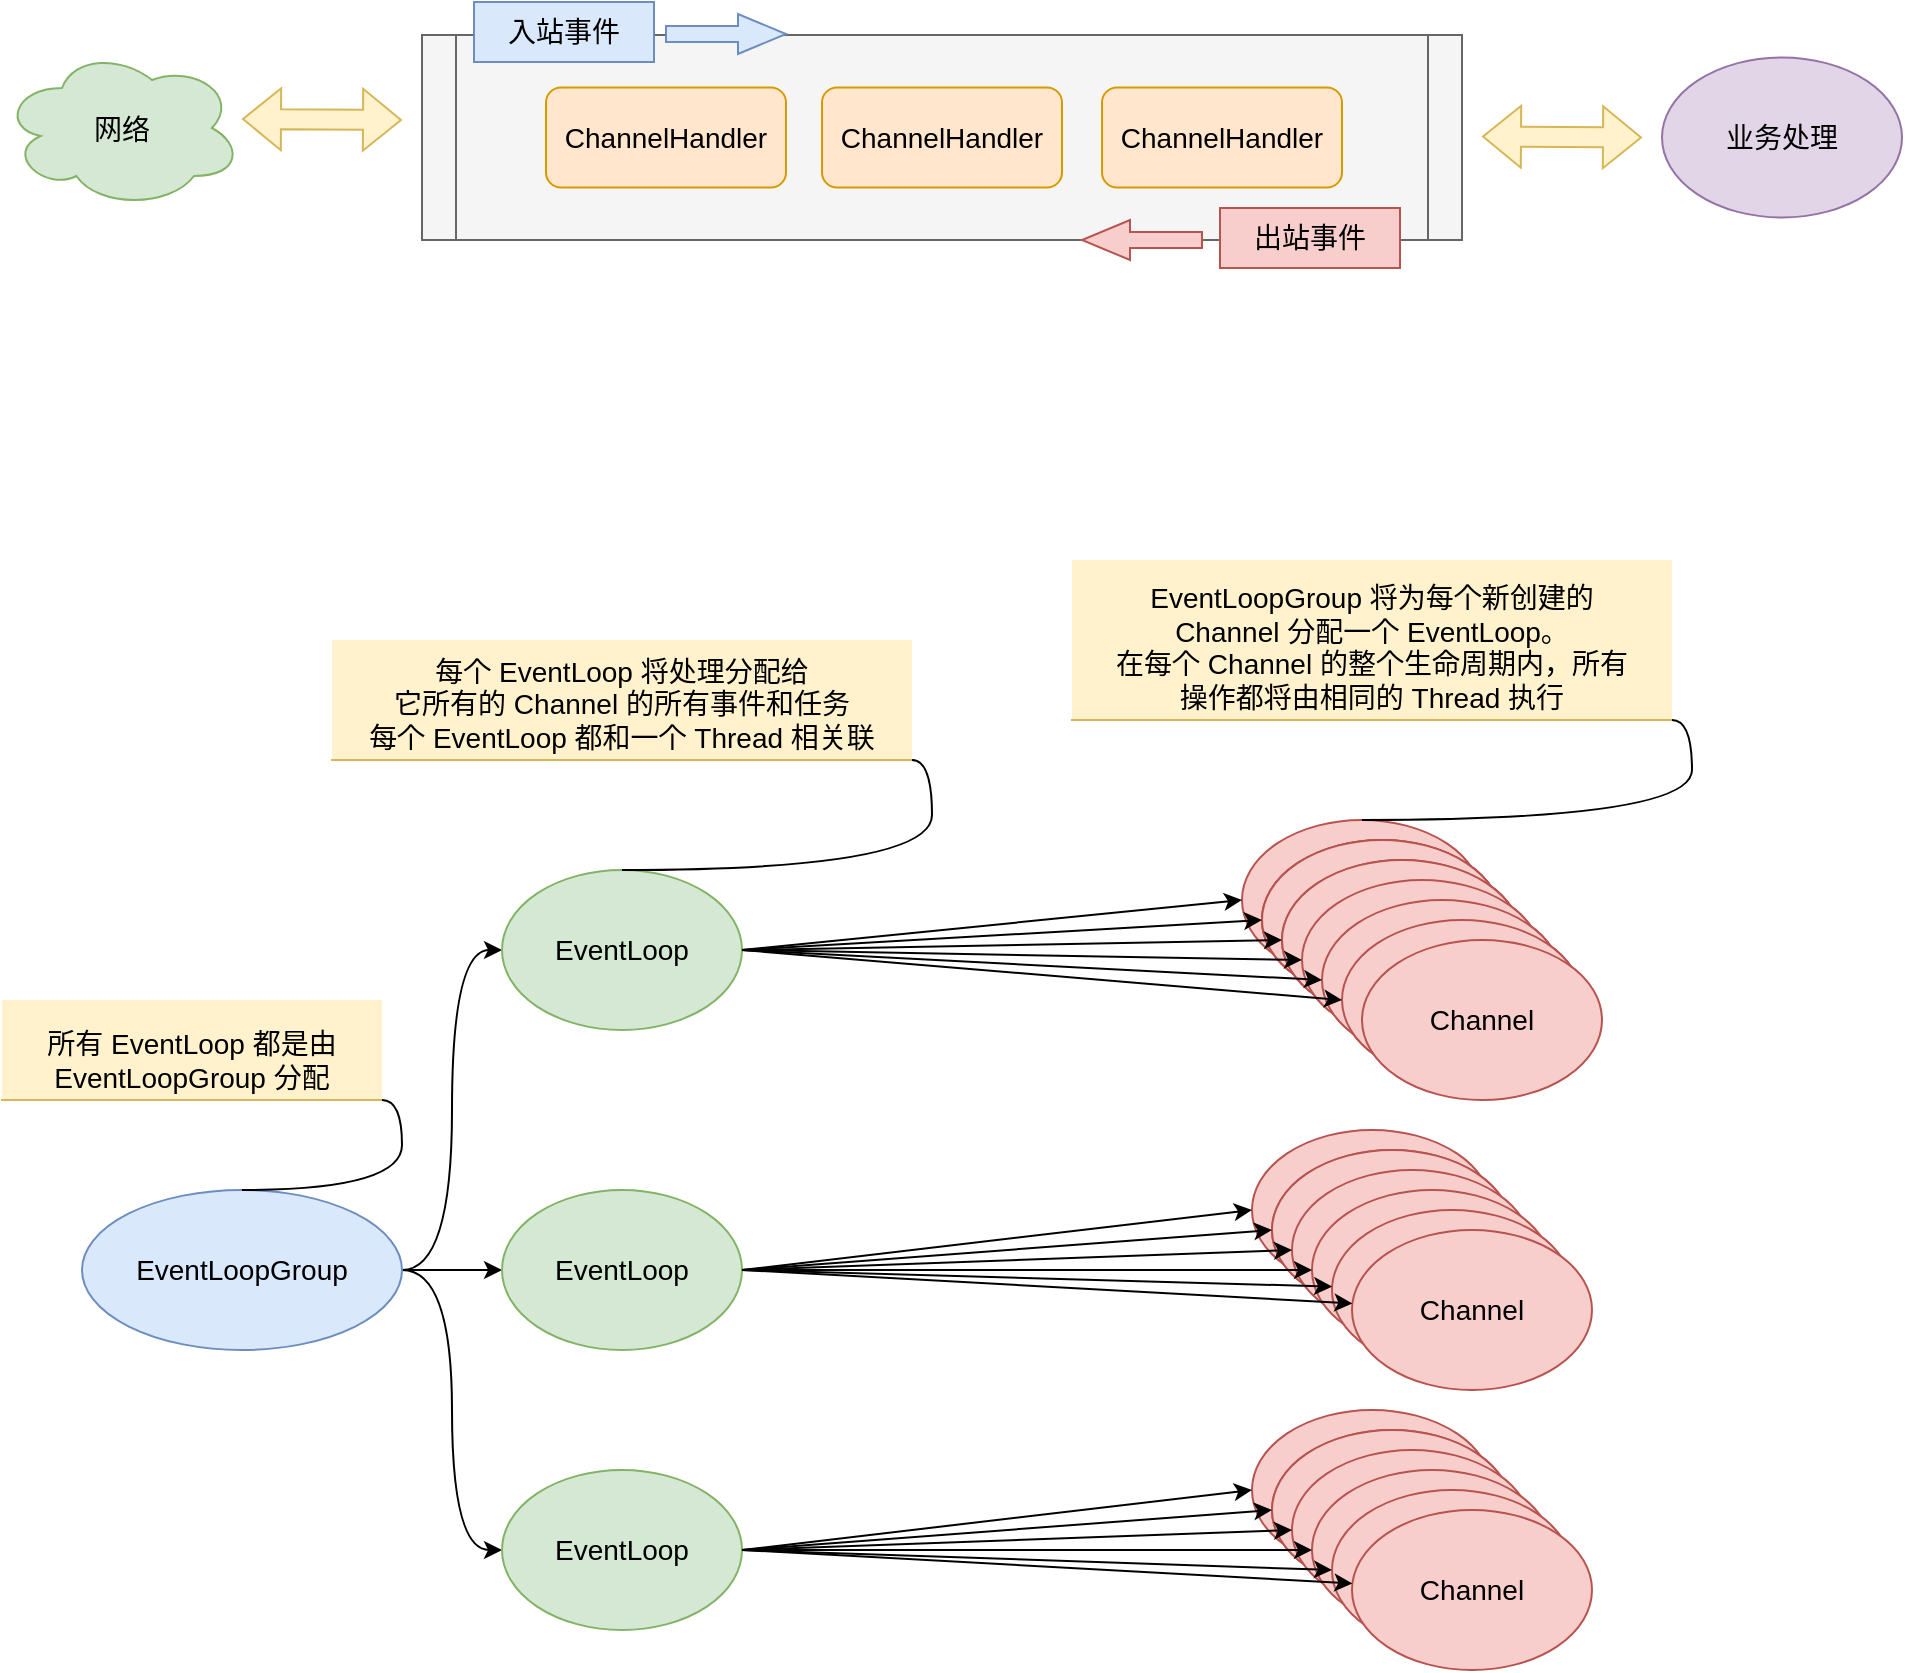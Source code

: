 <mxfile version="20.0.4" type="github">
  <diagram id="XtA5CVKRbKR5JpBeC0xR" name="Page-1">
    <mxGraphModel dx="1186" dy="738" grid="1" gridSize="10" guides="1" tooltips="1" connect="1" arrows="1" fold="1" page="1" pageScale="1" pageWidth="827" pageHeight="1169" math="0" shadow="0">
      <root>
        <mxCell id="0" />
        <mxCell id="1" parent="0" />
        <mxCell id="eONeHwgocARIAwds69jC-1" value="&lt;font style=&quot;font-size: 14px;&quot; color=&quot;#000000&quot;&gt;网络&lt;/font&gt;" style="ellipse;shape=cloud;whiteSpace=wrap;html=1;fontSize=16;fillColor=#d5e8d4;strokeColor=#82b366;" vertex="1" parent="1">
          <mxGeometry x="50" y="154" width="120" height="80" as="geometry" />
        </mxCell>
        <mxCell id="eONeHwgocARIAwds69jC-2" value="" style="shape=process;whiteSpace=wrap;html=1;backgroundOutline=1;fontSize=14;size=0.033;fillColor=#f5f5f5;strokeColor=#666666;fontColor=#333333;" vertex="1" parent="1">
          <mxGeometry x="260" y="147.5" width="520" height="102.5" as="geometry" />
        </mxCell>
        <mxCell id="eONeHwgocARIAwds69jC-4" value="" style="shape=flexArrow;endArrow=classic;startArrow=classic;html=1;rounded=0;fontSize=14;fontColor=#000000;fillColor=#fff2cc;strokeColor=#d6b656;" edge="1" parent="1">
          <mxGeometry width="100" height="100" relative="1" as="geometry">
            <mxPoint x="170" y="189.5" as="sourcePoint" />
            <mxPoint x="250" y="190" as="targetPoint" />
            <Array as="points" />
          </mxGeometry>
        </mxCell>
        <mxCell id="eONeHwgocARIAwds69jC-5" value="ChannelHandler" style="rounded=1;whiteSpace=wrap;html=1;fontSize=14;fillColor=#ffe6cc;strokeColor=#d79b00;" vertex="1" parent="1">
          <mxGeometry x="600" y="173.75" width="120" height="50" as="geometry" />
        </mxCell>
        <mxCell id="eONeHwgocARIAwds69jC-6" value="ChannelHandler" style="rounded=1;whiteSpace=wrap;html=1;fontSize=14;fillColor=#ffe6cc;strokeColor=#d79b00;" vertex="1" parent="1">
          <mxGeometry x="322" y="173.75" width="120" height="50" as="geometry" />
        </mxCell>
        <mxCell id="eONeHwgocARIAwds69jC-7" value="ChannelHandler" style="rounded=1;whiteSpace=wrap;html=1;fontSize=14;fillColor=#ffe6cc;strokeColor=#d79b00;" vertex="1" parent="1">
          <mxGeometry x="460" y="173.75" width="120" height="50" as="geometry" />
        </mxCell>
        <mxCell id="eONeHwgocARIAwds69jC-9" value="入站事件" style="rounded=0;whiteSpace=wrap;html=1;fontSize=14;fillColor=#dae8fc;strokeColor=#6c8ebf;" vertex="1" parent="1">
          <mxGeometry x="286" y="131" width="90" height="30" as="geometry" />
        </mxCell>
        <mxCell id="eONeHwgocARIAwds69jC-10" value="" style="shape=singleArrow;whiteSpace=wrap;html=1;arrowWidth=0.4;arrowSize=0.4;fontSize=14;rounded=0;fillColor=#dae8fc;strokeColor=#6c8ebf;" vertex="1" parent="1">
          <mxGeometry x="382" y="137" width="60" height="20" as="geometry" />
        </mxCell>
        <mxCell id="eONeHwgocARIAwds69jC-12" value="出站事件" style="rounded=0;whiteSpace=wrap;html=1;fontSize=14;fillColor=#f8cecc;strokeColor=#b85450;" vertex="1" parent="1">
          <mxGeometry x="659" y="234" width="90" height="30" as="geometry" />
        </mxCell>
        <mxCell id="eONeHwgocARIAwds69jC-13" value="" style="shape=singleArrow;whiteSpace=wrap;html=1;arrowWidth=0.4;arrowSize=0.4;fontSize=14;rounded=0;fillColor=#f8cecc;strokeColor=#b85450;rotation=-180;" vertex="1" parent="1">
          <mxGeometry x="590" y="240" width="60" height="20" as="geometry" />
        </mxCell>
        <mxCell id="eONeHwgocARIAwds69jC-14" value="" style="shape=flexArrow;endArrow=classic;startArrow=classic;html=1;rounded=0;fontSize=14;fontColor=#000000;fillColor=#fff2cc;strokeColor=#d6b656;" edge="1" parent="1">
          <mxGeometry width="100" height="100" relative="1" as="geometry">
            <mxPoint x="790" y="198.25" as="sourcePoint" />
            <mxPoint x="870" y="198.75" as="targetPoint" />
            <Array as="points" />
          </mxGeometry>
        </mxCell>
        <mxCell id="eONeHwgocARIAwds69jC-15" value="业务处理" style="ellipse;whiteSpace=wrap;html=1;fontSize=14;fillColor=#e1d5e7;strokeColor=#9673a6;" vertex="1" parent="1">
          <mxGeometry x="880" y="158.75" width="120" height="80" as="geometry" />
        </mxCell>
        <mxCell id="eONeHwgocARIAwds69jC-20" style="edgeStyle=orthogonalEdgeStyle;rounded=0;orthogonalLoop=1;jettySize=auto;html=1;exitX=1;exitY=0.5;exitDx=0;exitDy=0;entryX=0;entryY=0.5;entryDx=0;entryDy=0;fontSize=14;fontColor=#000000;curved=1;" edge="1" parent="1" source="eONeHwgocARIAwds69jC-16" target="eONeHwgocARIAwds69jC-17">
          <mxGeometry relative="1" as="geometry" />
        </mxCell>
        <mxCell id="eONeHwgocARIAwds69jC-21" style="edgeStyle=orthogonalEdgeStyle;curved=1;rounded=0;orthogonalLoop=1;jettySize=auto;html=1;exitX=1;exitY=0.5;exitDx=0;exitDy=0;fontSize=14;fontColor=#000000;" edge="1" parent="1" source="eONeHwgocARIAwds69jC-16" target="eONeHwgocARIAwds69jC-19">
          <mxGeometry relative="1" as="geometry" />
        </mxCell>
        <mxCell id="eONeHwgocARIAwds69jC-22" style="edgeStyle=orthogonalEdgeStyle;curved=1;rounded=0;orthogonalLoop=1;jettySize=auto;html=1;exitX=1;exitY=0.5;exitDx=0;exitDy=0;entryX=0;entryY=0.5;entryDx=0;entryDy=0;fontSize=14;fontColor=#000000;" edge="1" parent="1" source="eONeHwgocARIAwds69jC-16" target="eONeHwgocARIAwds69jC-18">
          <mxGeometry relative="1" as="geometry" />
        </mxCell>
        <mxCell id="eONeHwgocARIAwds69jC-16" value="EventLoopGroup" style="ellipse;whiteSpace=wrap;html=1;fontSize=14;fillColor=#dae8fc;strokeColor=#6c8ebf;" vertex="1" parent="1">
          <mxGeometry x="90" y="725" width="160" height="80" as="geometry" />
        </mxCell>
        <mxCell id="eONeHwgocARIAwds69jC-17" value="EventLoop" style="ellipse;whiteSpace=wrap;html=1;fontSize=14;fillColor=#d5e8d4;strokeColor=#82b366;" vertex="1" parent="1">
          <mxGeometry x="300" y="565" width="120" height="80" as="geometry" />
        </mxCell>
        <mxCell id="eONeHwgocARIAwds69jC-18" value="EventLoop" style="ellipse;whiteSpace=wrap;html=1;fontSize=14;fillColor=#d5e8d4;strokeColor=#82b366;" vertex="1" parent="1">
          <mxGeometry x="300" y="865" width="120" height="80" as="geometry" />
        </mxCell>
        <mxCell id="eONeHwgocARIAwds69jC-19" value="EventLoop" style="ellipse;whiteSpace=wrap;html=1;fontSize=14;fillColor=#d5e8d4;strokeColor=#82b366;" vertex="1" parent="1">
          <mxGeometry x="300" y="725" width="120" height="80" as="geometry" />
        </mxCell>
        <mxCell id="eONeHwgocARIAwds69jC-23" value="Channel" style="ellipse;whiteSpace=wrap;html=1;fontSize=14;fillColor=#f8cecc;strokeColor=#b85450;" vertex="1" parent="1">
          <mxGeometry x="670" y="540" width="120" height="80" as="geometry" />
        </mxCell>
        <mxCell id="eONeHwgocARIAwds69jC-24" value="Channel" style="ellipse;whiteSpace=wrap;html=1;fontSize=14;fillColor=#f8cecc;strokeColor=#b85450;" vertex="1" parent="1">
          <mxGeometry x="680" y="550" width="120" height="80" as="geometry" />
        </mxCell>
        <mxCell id="eONeHwgocARIAwds69jC-25" value="Channel" style="ellipse;whiteSpace=wrap;html=1;fontSize=14;fillColor=#f8cecc;strokeColor=#b85450;" vertex="1" parent="1">
          <mxGeometry x="680" y="550" width="120" height="80" as="geometry" />
        </mxCell>
        <mxCell id="eONeHwgocARIAwds69jC-26" value="Channel" style="ellipse;whiteSpace=wrap;html=1;fontSize=14;fillColor=#f8cecc;strokeColor=#b85450;" vertex="1" parent="1">
          <mxGeometry x="690" y="560" width="120" height="80" as="geometry" />
        </mxCell>
        <mxCell id="eONeHwgocARIAwds69jC-27" value="Channel" style="ellipse;whiteSpace=wrap;html=1;fontSize=14;fillColor=#f8cecc;strokeColor=#b85450;" vertex="1" parent="1">
          <mxGeometry x="700" y="570" width="120" height="80" as="geometry" />
        </mxCell>
        <mxCell id="eONeHwgocARIAwds69jC-28" value="Channel" style="ellipse;whiteSpace=wrap;html=1;fontSize=14;fillColor=#f8cecc;strokeColor=#b85450;" vertex="1" parent="1">
          <mxGeometry x="710" y="580" width="120" height="80" as="geometry" />
        </mxCell>
        <mxCell id="eONeHwgocARIAwds69jC-29" value="Channel" style="ellipse;whiteSpace=wrap;html=1;fontSize=14;fillColor=#f8cecc;strokeColor=#b85450;" vertex="1" parent="1">
          <mxGeometry x="720" y="590" width="120" height="80" as="geometry" />
        </mxCell>
        <mxCell id="eONeHwgocARIAwds69jC-43" value="Channel" style="ellipse;whiteSpace=wrap;html=1;fontSize=14;fillColor=#f8cecc;strokeColor=#b85450;" vertex="1" parent="1">
          <mxGeometry x="680" y="550" width="120" height="80" as="geometry" />
        </mxCell>
        <mxCell id="eONeHwgocARIAwds69jC-44" value="Channel" style="ellipse;whiteSpace=wrap;html=1;fontSize=14;fillColor=#f8cecc;strokeColor=#b85450;" vertex="1" parent="1">
          <mxGeometry x="690" y="560" width="120" height="80" as="geometry" />
        </mxCell>
        <mxCell id="eONeHwgocARIAwds69jC-45" value="Channel" style="ellipse;whiteSpace=wrap;html=1;fontSize=14;fillColor=#f8cecc;strokeColor=#b85450;" vertex="1" parent="1">
          <mxGeometry x="690" y="560" width="120" height="80" as="geometry" />
        </mxCell>
        <mxCell id="eONeHwgocARIAwds69jC-46" value="Channel" style="ellipse;whiteSpace=wrap;html=1;fontSize=14;fillColor=#f8cecc;strokeColor=#b85450;" vertex="1" parent="1">
          <mxGeometry x="700" y="570" width="120" height="80" as="geometry" />
        </mxCell>
        <mxCell id="eONeHwgocARIAwds69jC-47" value="Channel" style="ellipse;whiteSpace=wrap;html=1;fontSize=14;fillColor=#f8cecc;strokeColor=#b85450;" vertex="1" parent="1">
          <mxGeometry x="710" y="580" width="120" height="80" as="geometry" />
        </mxCell>
        <mxCell id="eONeHwgocARIAwds69jC-48" value="Channel" style="ellipse;whiteSpace=wrap;html=1;fontSize=14;fillColor=#f8cecc;strokeColor=#b85450;" vertex="1" parent="1">
          <mxGeometry x="720" y="590" width="120" height="80" as="geometry" />
        </mxCell>
        <mxCell id="eONeHwgocARIAwds69jC-49" value="Channel" style="ellipse;whiteSpace=wrap;html=1;fontSize=14;fillColor=#f8cecc;strokeColor=#b85450;" vertex="1" parent="1">
          <mxGeometry x="730" y="600" width="120" height="80" as="geometry" />
        </mxCell>
        <mxCell id="eONeHwgocARIAwds69jC-50" value="Channel" style="ellipse;whiteSpace=wrap;html=1;fontSize=14;fillColor=#f8cecc;strokeColor=#b85450;" vertex="1" parent="1">
          <mxGeometry x="675" y="695" width="120" height="80" as="geometry" />
        </mxCell>
        <mxCell id="eONeHwgocARIAwds69jC-51" value="Channel" style="ellipse;whiteSpace=wrap;html=1;fontSize=14;fillColor=#f8cecc;strokeColor=#b85450;" vertex="1" parent="1">
          <mxGeometry x="685" y="705" width="120" height="80" as="geometry" />
        </mxCell>
        <mxCell id="eONeHwgocARIAwds69jC-52" value="Channel" style="ellipse;whiteSpace=wrap;html=1;fontSize=14;fillColor=#f8cecc;strokeColor=#b85450;" vertex="1" parent="1">
          <mxGeometry x="685" y="705" width="120" height="80" as="geometry" />
        </mxCell>
        <mxCell id="eONeHwgocARIAwds69jC-53" value="Channel" style="ellipse;whiteSpace=wrap;html=1;fontSize=14;fillColor=#f8cecc;strokeColor=#b85450;" vertex="1" parent="1">
          <mxGeometry x="695" y="715" width="120" height="80" as="geometry" />
        </mxCell>
        <mxCell id="eONeHwgocARIAwds69jC-54" value="Channel" style="ellipse;whiteSpace=wrap;html=1;fontSize=14;fillColor=#f8cecc;strokeColor=#b85450;" vertex="1" parent="1">
          <mxGeometry x="705" y="725" width="120" height="80" as="geometry" />
        </mxCell>
        <mxCell id="eONeHwgocARIAwds69jC-55" value="Channel" style="ellipse;whiteSpace=wrap;html=1;fontSize=14;fillColor=#f8cecc;strokeColor=#b85450;" vertex="1" parent="1">
          <mxGeometry x="715" y="735" width="120" height="80" as="geometry" />
        </mxCell>
        <mxCell id="eONeHwgocARIAwds69jC-56" value="Channel" style="ellipse;whiteSpace=wrap;html=1;fontSize=14;fillColor=#f8cecc;strokeColor=#b85450;" vertex="1" parent="1">
          <mxGeometry x="725" y="745" width="120" height="80" as="geometry" />
        </mxCell>
        <mxCell id="eONeHwgocARIAwds69jC-57" value="Channel" style="ellipse;whiteSpace=wrap;html=1;fontSize=14;fillColor=#f8cecc;strokeColor=#b85450;" vertex="1" parent="1">
          <mxGeometry x="675" y="835" width="120" height="80" as="geometry" />
        </mxCell>
        <mxCell id="eONeHwgocARIAwds69jC-58" value="Channel" style="ellipse;whiteSpace=wrap;html=1;fontSize=14;fillColor=#f8cecc;strokeColor=#b85450;" vertex="1" parent="1">
          <mxGeometry x="685" y="845" width="120" height="80" as="geometry" />
        </mxCell>
        <mxCell id="eONeHwgocARIAwds69jC-59" value="Channel" style="ellipse;whiteSpace=wrap;html=1;fontSize=14;fillColor=#f8cecc;strokeColor=#b85450;" vertex="1" parent="1">
          <mxGeometry x="685" y="845" width="120" height="80" as="geometry" />
        </mxCell>
        <mxCell id="eONeHwgocARIAwds69jC-60" value="Channel" style="ellipse;whiteSpace=wrap;html=1;fontSize=14;fillColor=#f8cecc;strokeColor=#b85450;" vertex="1" parent="1">
          <mxGeometry x="695" y="855" width="120" height="80" as="geometry" />
        </mxCell>
        <mxCell id="eONeHwgocARIAwds69jC-61" value="Channel" style="ellipse;whiteSpace=wrap;html=1;fontSize=14;fillColor=#f8cecc;strokeColor=#b85450;" vertex="1" parent="1">
          <mxGeometry x="705" y="865" width="120" height="80" as="geometry" />
        </mxCell>
        <mxCell id="eONeHwgocARIAwds69jC-62" value="Channel" style="ellipse;whiteSpace=wrap;html=1;fontSize=14;fillColor=#f8cecc;strokeColor=#b85450;" vertex="1" parent="1">
          <mxGeometry x="715" y="875" width="120" height="80" as="geometry" />
        </mxCell>
        <mxCell id="eONeHwgocARIAwds69jC-63" value="Channel" style="ellipse;whiteSpace=wrap;html=1;fontSize=14;fillColor=#f8cecc;strokeColor=#b85450;" vertex="1" parent="1">
          <mxGeometry x="725" y="885" width="120" height="80" as="geometry" />
        </mxCell>
        <mxCell id="eONeHwgocARIAwds69jC-64" style="edgeStyle=none;rounded=0;orthogonalLoop=1;jettySize=auto;html=1;exitX=1;exitY=0.5;exitDx=0;exitDy=0;entryX=0;entryY=0.5;entryDx=0;entryDy=0;fontSize=14;fontColor=#000000;" edge="1" parent="1" source="eONeHwgocARIAwds69jC-19" target="eONeHwgocARIAwds69jC-50">
          <mxGeometry relative="1" as="geometry" />
        </mxCell>
        <mxCell id="eONeHwgocARIAwds69jC-67" style="edgeStyle=none;rounded=0;orthogonalLoop=1;jettySize=auto;html=1;exitX=1;exitY=0.5;exitDx=0;exitDy=0;entryX=0;entryY=0.5;entryDx=0;entryDy=0;fontSize=14;fontColor=#000000;" edge="1" parent="1" source="eONeHwgocARIAwds69jC-19" target="eONeHwgocARIAwds69jC-53">
          <mxGeometry relative="1" as="geometry" />
        </mxCell>
        <mxCell id="eONeHwgocARIAwds69jC-68" style="edgeStyle=none;rounded=0;orthogonalLoop=1;jettySize=auto;html=1;exitX=1;exitY=0.5;exitDx=0;exitDy=0;entryX=0;entryY=0.5;entryDx=0;entryDy=0;fontSize=14;fontColor=#000000;" edge="1" parent="1" source="eONeHwgocARIAwds69jC-19" target="eONeHwgocARIAwds69jC-54">
          <mxGeometry relative="1" as="geometry" />
        </mxCell>
        <mxCell id="eONeHwgocARIAwds69jC-69" style="edgeStyle=none;rounded=0;orthogonalLoop=1;jettySize=auto;html=1;exitX=1;exitY=0.5;exitDx=0;exitDy=0;fontSize=14;fontColor=#000000;" edge="1" parent="1" source="eONeHwgocARIAwds69jC-19" target="eONeHwgocARIAwds69jC-55">
          <mxGeometry relative="1" as="geometry" />
        </mxCell>
        <mxCell id="eONeHwgocARIAwds69jC-71" style="edgeStyle=none;rounded=0;orthogonalLoop=1;jettySize=auto;html=1;exitX=1;exitY=0.5;exitDx=0;exitDy=0;fontSize=14;fontColor=#000000;" edge="1" parent="1" source="eONeHwgocARIAwds69jC-19" target="eONeHwgocARIAwds69jC-56">
          <mxGeometry relative="1" as="geometry" />
        </mxCell>
        <mxCell id="eONeHwgocARIAwds69jC-66" style="edgeStyle=none;rounded=0;orthogonalLoop=1;jettySize=auto;html=1;exitX=1;exitY=0.5;exitDx=0;exitDy=0;entryX=0;entryY=0.5;entryDx=0;entryDy=0;fontSize=14;fontColor=#000000;" edge="1" parent="1" source="eONeHwgocARIAwds69jC-19" target="eONeHwgocARIAwds69jC-52">
          <mxGeometry relative="1" as="geometry" />
        </mxCell>
        <mxCell id="eONeHwgocARIAwds69jC-65" style="edgeStyle=none;rounded=0;orthogonalLoop=1;jettySize=auto;html=1;exitX=1;exitY=0.5;exitDx=0;exitDy=0;entryX=0;entryY=0.5;entryDx=0;entryDy=0;fontSize=14;fontColor=#000000;" edge="1" parent="1" source="eONeHwgocARIAwds69jC-18" target="eONeHwgocARIAwds69jC-57">
          <mxGeometry relative="1" as="geometry" />
        </mxCell>
        <mxCell id="eONeHwgocARIAwds69jC-73" style="edgeStyle=none;rounded=0;orthogonalLoop=1;jettySize=auto;html=1;exitX=1;exitY=0.5;exitDx=0;exitDy=0;entryX=0;entryY=0.5;entryDx=0;entryDy=0;fontSize=14;fontColor=#000000;" edge="1" parent="1" source="eONeHwgocARIAwds69jC-18" target="eONeHwgocARIAwds69jC-59">
          <mxGeometry relative="1" as="geometry" />
        </mxCell>
        <mxCell id="eONeHwgocARIAwds69jC-74" style="edgeStyle=none;rounded=0;orthogonalLoop=1;jettySize=auto;html=1;exitX=1;exitY=0.5;exitDx=0;exitDy=0;entryX=0;entryY=0.5;entryDx=0;entryDy=0;fontSize=14;fontColor=#000000;" edge="1" parent="1" source="eONeHwgocARIAwds69jC-18" target="eONeHwgocARIAwds69jC-60">
          <mxGeometry relative="1" as="geometry" />
        </mxCell>
        <mxCell id="eONeHwgocARIAwds69jC-75" style="edgeStyle=none;rounded=0;orthogonalLoop=1;jettySize=auto;html=1;exitX=1;exitY=0.5;exitDx=0;exitDy=0;entryX=0;entryY=0.5;entryDx=0;entryDy=0;fontSize=14;fontColor=#000000;" edge="1" parent="1" source="eONeHwgocARIAwds69jC-18" target="eONeHwgocARIAwds69jC-61">
          <mxGeometry relative="1" as="geometry" />
        </mxCell>
        <mxCell id="eONeHwgocARIAwds69jC-76" style="edgeStyle=none;rounded=0;orthogonalLoop=1;jettySize=auto;html=1;exitX=1;exitY=0.5;exitDx=0;exitDy=0;entryX=0;entryY=0.5;entryDx=0;entryDy=0;fontSize=14;fontColor=#000000;" edge="1" parent="1" source="eONeHwgocARIAwds69jC-18" target="eONeHwgocARIAwds69jC-62">
          <mxGeometry relative="1" as="geometry" />
        </mxCell>
        <mxCell id="eONeHwgocARIAwds69jC-77" style="edgeStyle=none;rounded=0;orthogonalLoop=1;jettySize=auto;html=1;exitX=1;exitY=0.5;exitDx=0;exitDy=0;fontSize=14;fontColor=#000000;" edge="1" parent="1" source="eONeHwgocARIAwds69jC-18" target="eONeHwgocARIAwds69jC-63">
          <mxGeometry relative="1" as="geometry" />
        </mxCell>
        <mxCell id="eONeHwgocARIAwds69jC-30" style="rounded=0;orthogonalLoop=1;jettySize=auto;html=1;exitX=1;exitY=0.5;exitDx=0;exitDy=0;entryX=0;entryY=0.5;entryDx=0;entryDy=0;fontSize=14;fontColor=#000000;" edge="1" parent="1" source="eONeHwgocARIAwds69jC-17" target="eONeHwgocARIAwds69jC-23">
          <mxGeometry relative="1" as="geometry" />
        </mxCell>
        <mxCell id="eONeHwgocARIAwds69jC-31" style="edgeStyle=none;rounded=0;orthogonalLoop=1;jettySize=auto;html=1;exitX=1;exitY=0.5;exitDx=0;exitDy=0;entryX=0;entryY=0.5;entryDx=0;entryDy=0;fontSize=14;fontColor=#000000;" edge="1" parent="1" source="eONeHwgocARIAwds69jC-17" target="eONeHwgocARIAwds69jC-25">
          <mxGeometry relative="1" as="geometry" />
        </mxCell>
        <mxCell id="eONeHwgocARIAwds69jC-32" style="edgeStyle=none;rounded=0;orthogonalLoop=1;jettySize=auto;html=1;exitX=1;exitY=0.5;exitDx=0;exitDy=0;entryX=0;entryY=0.5;entryDx=0;entryDy=0;fontSize=14;fontColor=#000000;" edge="1" parent="1" source="eONeHwgocARIAwds69jC-17" target="eONeHwgocARIAwds69jC-26">
          <mxGeometry relative="1" as="geometry" />
        </mxCell>
        <mxCell id="eONeHwgocARIAwds69jC-33" style="edgeStyle=none;rounded=0;orthogonalLoop=1;jettySize=auto;html=1;exitX=1;exitY=0.5;exitDx=0;exitDy=0;entryX=0;entryY=0.5;entryDx=0;entryDy=0;fontSize=14;fontColor=#000000;" edge="1" parent="1" source="eONeHwgocARIAwds69jC-17" target="eONeHwgocARIAwds69jC-27">
          <mxGeometry relative="1" as="geometry" />
        </mxCell>
        <mxCell id="eONeHwgocARIAwds69jC-34" style="edgeStyle=none;rounded=0;orthogonalLoop=1;jettySize=auto;html=1;exitX=1;exitY=0.5;exitDx=0;exitDy=0;entryX=0;entryY=0.5;entryDx=0;entryDy=0;fontSize=14;fontColor=#000000;" edge="1" parent="1" source="eONeHwgocARIAwds69jC-17" target="eONeHwgocARIAwds69jC-28">
          <mxGeometry relative="1" as="geometry" />
        </mxCell>
        <mxCell id="eONeHwgocARIAwds69jC-35" style="edgeStyle=none;rounded=0;orthogonalLoop=1;jettySize=auto;html=1;exitX=1;exitY=0.5;exitDx=0;exitDy=0;entryX=0;entryY=0.5;entryDx=0;entryDy=0;fontSize=14;fontColor=#000000;" edge="1" parent="1" source="eONeHwgocARIAwds69jC-17" target="eONeHwgocARIAwds69jC-29">
          <mxGeometry relative="1" as="geometry" />
        </mxCell>
        <mxCell id="eONeHwgocARIAwds69jC-78" value="所有 EventLoop 都是由&lt;br&gt;EventLoopGroup 分配" style="whiteSpace=wrap;html=1;shape=partialRectangle;top=0;left=0;bottom=1;right=0;points=[[0,1],[1,1]];fillColor=#fff2cc;align=center;verticalAlign=bottom;routingCenterY=0.5;snapToPoint=1;recursiveResize=0;autosize=1;treeFolding=1;treeMoving=1;newEdgeStyle={&quot;edgeStyle&quot;:&quot;entityRelationEdgeStyle&quot;,&quot;startArrow&quot;:&quot;none&quot;,&quot;endArrow&quot;:&quot;none&quot;,&quot;segment&quot;:10,&quot;curved&quot;:1};fontSize=14;strokeColor=#d6b656;" vertex="1" parent="1">
          <mxGeometry x="50" y="630" width="190" height="50" as="geometry" />
        </mxCell>
        <mxCell id="eONeHwgocARIAwds69jC-79" value="" style="edgeStyle=entityRelationEdgeStyle;startArrow=none;endArrow=none;segment=10;curved=1;rounded=0;fontColor=#000000;fontSize=14;exitX=0.5;exitY=0;exitDx=0;exitDy=0;" edge="1" target="eONeHwgocARIAwds69jC-78" parent="1" source="eONeHwgocARIAwds69jC-16">
          <mxGeometry relative="1" as="geometry">
            <mxPoint x="120" y="670" as="sourcePoint" />
          </mxGeometry>
        </mxCell>
        <mxCell id="eONeHwgocARIAwds69jC-80" value="每个 EventLoop 将处理分配给&lt;br&gt;它所有的 Channel 的所有事件和任务&lt;br&gt;每个 EventLoop 都和一个 Thread 相关联" style="whiteSpace=wrap;html=1;shape=partialRectangle;top=0;left=0;bottom=1;right=0;points=[[0,1],[1,1]];fillColor=#fff2cc;align=center;verticalAlign=bottom;routingCenterY=0.5;snapToPoint=1;recursiveResize=0;autosize=1;treeFolding=1;treeMoving=1;newEdgeStyle={&quot;edgeStyle&quot;:&quot;entityRelationEdgeStyle&quot;,&quot;startArrow&quot;:&quot;none&quot;,&quot;endArrow&quot;:&quot;none&quot;,&quot;segment&quot;:10,&quot;curved&quot;:1};fontSize=14;strokeColor=#d6b656;" vertex="1" parent="1">
          <mxGeometry x="215" y="450" width="290" height="60" as="geometry" />
        </mxCell>
        <mxCell id="eONeHwgocARIAwds69jC-81" value="" style="edgeStyle=entityRelationEdgeStyle;startArrow=none;endArrow=none;segment=10;curved=1;rounded=0;fontColor=#000000;fontSize=14;exitX=0.5;exitY=0;exitDx=0;exitDy=0;" edge="1" target="eONeHwgocARIAwds69jC-80" parent="1" source="eONeHwgocARIAwds69jC-17">
          <mxGeometry relative="1" as="geometry">
            <mxPoint x="300" y="480" as="sourcePoint" />
          </mxGeometry>
        </mxCell>
        <mxCell id="eONeHwgocARIAwds69jC-82" value="EventLoopGroup 将为每个新创建的&lt;br&gt;Channel 分配一个 EventLoop。&lt;br&gt;在每个 Channel 的整个生命周期内，所有&lt;br&gt;操作都将由相同的 Thread 执行" style="whiteSpace=wrap;html=1;shape=partialRectangle;top=0;left=0;bottom=1;right=0;points=[[0,1],[1,1]];fillColor=#fff2cc;align=center;verticalAlign=bottom;routingCenterY=0.5;snapToPoint=1;recursiveResize=0;autosize=1;treeFolding=1;treeMoving=1;newEdgeStyle={&quot;edgeStyle&quot;:&quot;entityRelationEdgeStyle&quot;,&quot;startArrow&quot;:&quot;none&quot;,&quot;endArrow&quot;:&quot;none&quot;,&quot;segment&quot;:10,&quot;curved&quot;:1};fontSize=14;strokeColor=#d6b656;" vertex="1" parent="1">
          <mxGeometry x="585" y="410" width="300" height="80" as="geometry" />
        </mxCell>
        <mxCell id="eONeHwgocARIAwds69jC-83" value="" style="edgeStyle=entityRelationEdgeStyle;startArrow=none;endArrow=none;segment=10;curved=1;rounded=0;fontColor=#000000;fontSize=14;exitX=0.5;exitY=0;exitDx=0;exitDy=0;" edge="1" target="eONeHwgocARIAwds69jC-82" parent="1" source="eONeHwgocARIAwds69jC-23">
          <mxGeometry relative="1" as="geometry">
            <mxPoint x="749" y="470" as="sourcePoint" />
          </mxGeometry>
        </mxCell>
      </root>
    </mxGraphModel>
  </diagram>
</mxfile>
